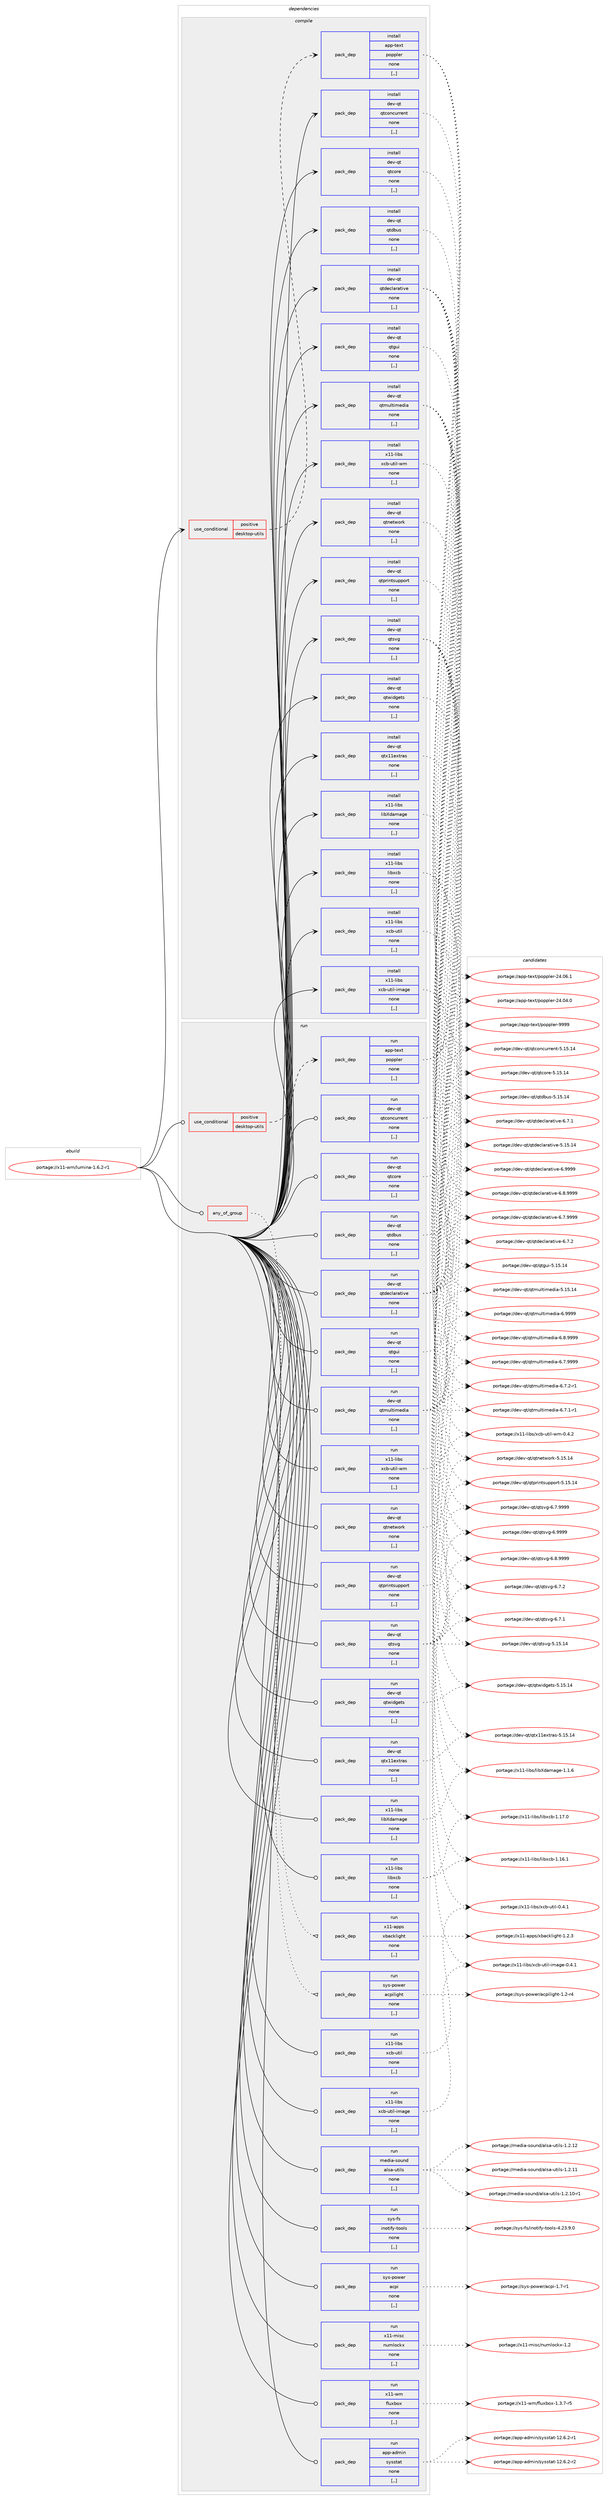 digraph prolog {

# *************
# Graph options
# *************

newrank=true;
concentrate=true;
compound=true;
graph [rankdir=LR,fontname=Helvetica,fontsize=10,ranksep=1.5];#, ranksep=2.5, nodesep=0.2];
edge  [arrowhead=vee];
node  [fontname=Helvetica,fontsize=10];

# **********
# The ebuild
# **********

subgraph cluster_leftcol {
color=gray;
rank=same;
label=<<i>ebuild</i>>;
id [label="portage://x11-wm/lumina-1.6.2-r1", color=red, width=4, href="../x11-wm/lumina-1.6.2-r1.svg"];
}

# ****************
# The dependencies
# ****************

subgraph cluster_midcol {
color=gray;
label=<<i>dependencies</i>>;
subgraph cluster_compile {
fillcolor="#eeeeee";
style=filled;
label=<<i>compile</i>>;
subgraph cond721 {
dependency5169 [label=<<TABLE BORDER="0" CELLBORDER="1" CELLSPACING="0" CELLPADDING="4"><TR><TD ROWSPAN="3" CELLPADDING="10">use_conditional</TD></TR><TR><TD>positive</TD></TR><TR><TD>desktop-utils</TD></TR></TABLE>>, shape=none, color=red];
subgraph pack4373 {
dependency5170 [label=<<TABLE BORDER="0" CELLBORDER="1" CELLSPACING="0" CELLPADDING="4" WIDTH="220"><TR><TD ROWSPAN="6" CELLPADDING="30">pack_dep</TD></TR><TR><TD WIDTH="110">install</TD></TR><TR><TD>app-text</TD></TR><TR><TD>poppler</TD></TR><TR><TD>none</TD></TR><TR><TD>[,,]</TD></TR></TABLE>>, shape=none, color=blue];
}
dependency5169:e -> dependency5170:w [weight=20,style="dashed",arrowhead="vee"];
}
id:e -> dependency5169:w [weight=20,style="solid",arrowhead="vee"];
subgraph pack4374 {
dependency5171 [label=<<TABLE BORDER="0" CELLBORDER="1" CELLSPACING="0" CELLPADDING="4" WIDTH="220"><TR><TD ROWSPAN="6" CELLPADDING="30">pack_dep</TD></TR><TR><TD WIDTH="110">install</TD></TR><TR><TD>dev-qt</TD></TR><TR><TD>qtconcurrent</TD></TR><TR><TD>none</TD></TR><TR><TD>[,,]</TD></TR></TABLE>>, shape=none, color=blue];
}
id:e -> dependency5171:w [weight=20,style="solid",arrowhead="vee"];
subgraph pack4375 {
dependency5172 [label=<<TABLE BORDER="0" CELLBORDER="1" CELLSPACING="0" CELLPADDING="4" WIDTH="220"><TR><TD ROWSPAN="6" CELLPADDING="30">pack_dep</TD></TR><TR><TD WIDTH="110">install</TD></TR><TR><TD>dev-qt</TD></TR><TR><TD>qtcore</TD></TR><TR><TD>none</TD></TR><TR><TD>[,,]</TD></TR></TABLE>>, shape=none, color=blue];
}
id:e -> dependency5172:w [weight=20,style="solid",arrowhead="vee"];
subgraph pack4376 {
dependency5173 [label=<<TABLE BORDER="0" CELLBORDER="1" CELLSPACING="0" CELLPADDING="4" WIDTH="220"><TR><TD ROWSPAN="6" CELLPADDING="30">pack_dep</TD></TR><TR><TD WIDTH="110">install</TD></TR><TR><TD>dev-qt</TD></TR><TR><TD>qtdbus</TD></TR><TR><TD>none</TD></TR><TR><TD>[,,]</TD></TR></TABLE>>, shape=none, color=blue];
}
id:e -> dependency5173:w [weight=20,style="solid",arrowhead="vee"];
subgraph pack4377 {
dependency5174 [label=<<TABLE BORDER="0" CELLBORDER="1" CELLSPACING="0" CELLPADDING="4" WIDTH="220"><TR><TD ROWSPAN="6" CELLPADDING="30">pack_dep</TD></TR><TR><TD WIDTH="110">install</TD></TR><TR><TD>dev-qt</TD></TR><TR><TD>qtdeclarative</TD></TR><TR><TD>none</TD></TR><TR><TD>[,,]</TD></TR></TABLE>>, shape=none, color=blue];
}
id:e -> dependency5174:w [weight=20,style="solid",arrowhead="vee"];
subgraph pack4378 {
dependency5175 [label=<<TABLE BORDER="0" CELLBORDER="1" CELLSPACING="0" CELLPADDING="4" WIDTH="220"><TR><TD ROWSPAN="6" CELLPADDING="30">pack_dep</TD></TR><TR><TD WIDTH="110">install</TD></TR><TR><TD>dev-qt</TD></TR><TR><TD>qtgui</TD></TR><TR><TD>none</TD></TR><TR><TD>[,,]</TD></TR></TABLE>>, shape=none, color=blue];
}
id:e -> dependency5175:w [weight=20,style="solid",arrowhead="vee"];
subgraph pack4379 {
dependency5176 [label=<<TABLE BORDER="0" CELLBORDER="1" CELLSPACING="0" CELLPADDING="4" WIDTH="220"><TR><TD ROWSPAN="6" CELLPADDING="30">pack_dep</TD></TR><TR><TD WIDTH="110">install</TD></TR><TR><TD>dev-qt</TD></TR><TR><TD>qtmultimedia</TD></TR><TR><TD>none</TD></TR><TR><TD>[,,]</TD></TR></TABLE>>, shape=none, color=blue];
}
id:e -> dependency5176:w [weight=20,style="solid",arrowhead="vee"];
subgraph pack4380 {
dependency5177 [label=<<TABLE BORDER="0" CELLBORDER="1" CELLSPACING="0" CELLPADDING="4" WIDTH="220"><TR><TD ROWSPAN="6" CELLPADDING="30">pack_dep</TD></TR><TR><TD WIDTH="110">install</TD></TR><TR><TD>dev-qt</TD></TR><TR><TD>qtnetwork</TD></TR><TR><TD>none</TD></TR><TR><TD>[,,]</TD></TR></TABLE>>, shape=none, color=blue];
}
id:e -> dependency5177:w [weight=20,style="solid",arrowhead="vee"];
subgraph pack4381 {
dependency5178 [label=<<TABLE BORDER="0" CELLBORDER="1" CELLSPACING="0" CELLPADDING="4" WIDTH="220"><TR><TD ROWSPAN="6" CELLPADDING="30">pack_dep</TD></TR><TR><TD WIDTH="110">install</TD></TR><TR><TD>dev-qt</TD></TR><TR><TD>qtprintsupport</TD></TR><TR><TD>none</TD></TR><TR><TD>[,,]</TD></TR></TABLE>>, shape=none, color=blue];
}
id:e -> dependency5178:w [weight=20,style="solid",arrowhead="vee"];
subgraph pack4382 {
dependency5179 [label=<<TABLE BORDER="0" CELLBORDER="1" CELLSPACING="0" CELLPADDING="4" WIDTH="220"><TR><TD ROWSPAN="6" CELLPADDING="30">pack_dep</TD></TR><TR><TD WIDTH="110">install</TD></TR><TR><TD>dev-qt</TD></TR><TR><TD>qtsvg</TD></TR><TR><TD>none</TD></TR><TR><TD>[,,]</TD></TR></TABLE>>, shape=none, color=blue];
}
id:e -> dependency5179:w [weight=20,style="solid",arrowhead="vee"];
subgraph pack4383 {
dependency5180 [label=<<TABLE BORDER="0" CELLBORDER="1" CELLSPACING="0" CELLPADDING="4" WIDTH="220"><TR><TD ROWSPAN="6" CELLPADDING="30">pack_dep</TD></TR><TR><TD WIDTH="110">install</TD></TR><TR><TD>dev-qt</TD></TR><TR><TD>qtwidgets</TD></TR><TR><TD>none</TD></TR><TR><TD>[,,]</TD></TR></TABLE>>, shape=none, color=blue];
}
id:e -> dependency5180:w [weight=20,style="solid",arrowhead="vee"];
subgraph pack4384 {
dependency5181 [label=<<TABLE BORDER="0" CELLBORDER="1" CELLSPACING="0" CELLPADDING="4" WIDTH="220"><TR><TD ROWSPAN="6" CELLPADDING="30">pack_dep</TD></TR><TR><TD WIDTH="110">install</TD></TR><TR><TD>dev-qt</TD></TR><TR><TD>qtx11extras</TD></TR><TR><TD>none</TD></TR><TR><TD>[,,]</TD></TR></TABLE>>, shape=none, color=blue];
}
id:e -> dependency5181:w [weight=20,style="solid",arrowhead="vee"];
subgraph pack4385 {
dependency5182 [label=<<TABLE BORDER="0" CELLBORDER="1" CELLSPACING="0" CELLPADDING="4" WIDTH="220"><TR><TD ROWSPAN="6" CELLPADDING="30">pack_dep</TD></TR><TR><TD WIDTH="110">install</TD></TR><TR><TD>x11-libs</TD></TR><TR><TD>libXdamage</TD></TR><TR><TD>none</TD></TR><TR><TD>[,,]</TD></TR></TABLE>>, shape=none, color=blue];
}
id:e -> dependency5182:w [weight=20,style="solid",arrowhead="vee"];
subgraph pack4386 {
dependency5183 [label=<<TABLE BORDER="0" CELLBORDER="1" CELLSPACING="0" CELLPADDING="4" WIDTH="220"><TR><TD ROWSPAN="6" CELLPADDING="30">pack_dep</TD></TR><TR><TD WIDTH="110">install</TD></TR><TR><TD>x11-libs</TD></TR><TR><TD>libxcb</TD></TR><TR><TD>none</TD></TR><TR><TD>[,,]</TD></TR></TABLE>>, shape=none, color=blue];
}
id:e -> dependency5183:w [weight=20,style="solid",arrowhead="vee"];
subgraph pack4387 {
dependency5184 [label=<<TABLE BORDER="0" CELLBORDER="1" CELLSPACING="0" CELLPADDING="4" WIDTH="220"><TR><TD ROWSPAN="6" CELLPADDING="30">pack_dep</TD></TR><TR><TD WIDTH="110">install</TD></TR><TR><TD>x11-libs</TD></TR><TR><TD>xcb-util</TD></TR><TR><TD>none</TD></TR><TR><TD>[,,]</TD></TR></TABLE>>, shape=none, color=blue];
}
id:e -> dependency5184:w [weight=20,style="solid",arrowhead="vee"];
subgraph pack4388 {
dependency5185 [label=<<TABLE BORDER="0" CELLBORDER="1" CELLSPACING="0" CELLPADDING="4" WIDTH="220"><TR><TD ROWSPAN="6" CELLPADDING="30">pack_dep</TD></TR><TR><TD WIDTH="110">install</TD></TR><TR><TD>x11-libs</TD></TR><TR><TD>xcb-util-image</TD></TR><TR><TD>none</TD></TR><TR><TD>[,,]</TD></TR></TABLE>>, shape=none, color=blue];
}
id:e -> dependency5185:w [weight=20,style="solid",arrowhead="vee"];
subgraph pack4389 {
dependency5186 [label=<<TABLE BORDER="0" CELLBORDER="1" CELLSPACING="0" CELLPADDING="4" WIDTH="220"><TR><TD ROWSPAN="6" CELLPADDING="30">pack_dep</TD></TR><TR><TD WIDTH="110">install</TD></TR><TR><TD>x11-libs</TD></TR><TR><TD>xcb-util-wm</TD></TR><TR><TD>none</TD></TR><TR><TD>[,,]</TD></TR></TABLE>>, shape=none, color=blue];
}
id:e -> dependency5186:w [weight=20,style="solid",arrowhead="vee"];
}
subgraph cluster_compileandrun {
fillcolor="#eeeeee";
style=filled;
label=<<i>compile and run</i>>;
}
subgraph cluster_run {
fillcolor="#eeeeee";
style=filled;
label=<<i>run</i>>;
subgraph any77 {
dependency5187 [label=<<TABLE BORDER="0" CELLBORDER="1" CELLSPACING="0" CELLPADDING="4"><TR><TD CELLPADDING="10">any_of_group</TD></TR></TABLE>>, shape=none, color=red];subgraph pack4390 {
dependency5188 [label=<<TABLE BORDER="0" CELLBORDER="1" CELLSPACING="0" CELLPADDING="4" WIDTH="220"><TR><TD ROWSPAN="6" CELLPADDING="30">pack_dep</TD></TR><TR><TD WIDTH="110">run</TD></TR><TR><TD>x11-apps</TD></TR><TR><TD>xbacklight</TD></TR><TR><TD>none</TD></TR><TR><TD>[,,]</TD></TR></TABLE>>, shape=none, color=blue];
}
dependency5187:e -> dependency5188:w [weight=20,style="dotted",arrowhead="oinv"];
subgraph pack4391 {
dependency5189 [label=<<TABLE BORDER="0" CELLBORDER="1" CELLSPACING="0" CELLPADDING="4" WIDTH="220"><TR><TD ROWSPAN="6" CELLPADDING="30">pack_dep</TD></TR><TR><TD WIDTH="110">run</TD></TR><TR><TD>sys-power</TD></TR><TR><TD>acpilight</TD></TR><TR><TD>none</TD></TR><TR><TD>[,,]</TD></TR></TABLE>>, shape=none, color=blue];
}
dependency5187:e -> dependency5189:w [weight=20,style="dotted",arrowhead="oinv"];
}
id:e -> dependency5187:w [weight=20,style="solid",arrowhead="odot"];
subgraph cond722 {
dependency5190 [label=<<TABLE BORDER="0" CELLBORDER="1" CELLSPACING="0" CELLPADDING="4"><TR><TD ROWSPAN="3" CELLPADDING="10">use_conditional</TD></TR><TR><TD>positive</TD></TR><TR><TD>desktop-utils</TD></TR></TABLE>>, shape=none, color=red];
subgraph pack4392 {
dependency5191 [label=<<TABLE BORDER="0" CELLBORDER="1" CELLSPACING="0" CELLPADDING="4" WIDTH="220"><TR><TD ROWSPAN="6" CELLPADDING="30">pack_dep</TD></TR><TR><TD WIDTH="110">run</TD></TR><TR><TD>app-text</TD></TR><TR><TD>poppler</TD></TR><TR><TD>none</TD></TR><TR><TD>[,,]</TD></TR></TABLE>>, shape=none, color=blue];
}
dependency5190:e -> dependency5191:w [weight=20,style="dashed",arrowhead="vee"];
}
id:e -> dependency5190:w [weight=20,style="solid",arrowhead="odot"];
subgraph pack4393 {
dependency5192 [label=<<TABLE BORDER="0" CELLBORDER="1" CELLSPACING="0" CELLPADDING="4" WIDTH="220"><TR><TD ROWSPAN="6" CELLPADDING="30">pack_dep</TD></TR><TR><TD WIDTH="110">run</TD></TR><TR><TD>app-admin</TD></TR><TR><TD>sysstat</TD></TR><TR><TD>none</TD></TR><TR><TD>[,,]</TD></TR></TABLE>>, shape=none, color=blue];
}
id:e -> dependency5192:w [weight=20,style="solid",arrowhead="odot"];
subgraph pack4394 {
dependency5193 [label=<<TABLE BORDER="0" CELLBORDER="1" CELLSPACING="0" CELLPADDING="4" WIDTH="220"><TR><TD ROWSPAN="6" CELLPADDING="30">pack_dep</TD></TR><TR><TD WIDTH="110">run</TD></TR><TR><TD>dev-qt</TD></TR><TR><TD>qtconcurrent</TD></TR><TR><TD>none</TD></TR><TR><TD>[,,]</TD></TR></TABLE>>, shape=none, color=blue];
}
id:e -> dependency5193:w [weight=20,style="solid",arrowhead="odot"];
subgraph pack4395 {
dependency5194 [label=<<TABLE BORDER="0" CELLBORDER="1" CELLSPACING="0" CELLPADDING="4" WIDTH="220"><TR><TD ROWSPAN="6" CELLPADDING="30">pack_dep</TD></TR><TR><TD WIDTH="110">run</TD></TR><TR><TD>dev-qt</TD></TR><TR><TD>qtcore</TD></TR><TR><TD>none</TD></TR><TR><TD>[,,]</TD></TR></TABLE>>, shape=none, color=blue];
}
id:e -> dependency5194:w [weight=20,style="solid",arrowhead="odot"];
subgraph pack4396 {
dependency5195 [label=<<TABLE BORDER="0" CELLBORDER="1" CELLSPACING="0" CELLPADDING="4" WIDTH="220"><TR><TD ROWSPAN="6" CELLPADDING="30">pack_dep</TD></TR><TR><TD WIDTH="110">run</TD></TR><TR><TD>dev-qt</TD></TR><TR><TD>qtdbus</TD></TR><TR><TD>none</TD></TR><TR><TD>[,,]</TD></TR></TABLE>>, shape=none, color=blue];
}
id:e -> dependency5195:w [weight=20,style="solid",arrowhead="odot"];
subgraph pack4397 {
dependency5196 [label=<<TABLE BORDER="0" CELLBORDER="1" CELLSPACING="0" CELLPADDING="4" WIDTH="220"><TR><TD ROWSPAN="6" CELLPADDING="30">pack_dep</TD></TR><TR><TD WIDTH="110">run</TD></TR><TR><TD>dev-qt</TD></TR><TR><TD>qtdeclarative</TD></TR><TR><TD>none</TD></TR><TR><TD>[,,]</TD></TR></TABLE>>, shape=none, color=blue];
}
id:e -> dependency5196:w [weight=20,style="solid",arrowhead="odot"];
subgraph pack4398 {
dependency5197 [label=<<TABLE BORDER="0" CELLBORDER="1" CELLSPACING="0" CELLPADDING="4" WIDTH="220"><TR><TD ROWSPAN="6" CELLPADDING="30">pack_dep</TD></TR><TR><TD WIDTH="110">run</TD></TR><TR><TD>dev-qt</TD></TR><TR><TD>qtgui</TD></TR><TR><TD>none</TD></TR><TR><TD>[,,]</TD></TR></TABLE>>, shape=none, color=blue];
}
id:e -> dependency5197:w [weight=20,style="solid",arrowhead="odot"];
subgraph pack4399 {
dependency5198 [label=<<TABLE BORDER="0" CELLBORDER="1" CELLSPACING="0" CELLPADDING="4" WIDTH="220"><TR><TD ROWSPAN="6" CELLPADDING="30">pack_dep</TD></TR><TR><TD WIDTH="110">run</TD></TR><TR><TD>dev-qt</TD></TR><TR><TD>qtmultimedia</TD></TR><TR><TD>none</TD></TR><TR><TD>[,,]</TD></TR></TABLE>>, shape=none, color=blue];
}
id:e -> dependency5198:w [weight=20,style="solid",arrowhead="odot"];
subgraph pack4400 {
dependency5199 [label=<<TABLE BORDER="0" CELLBORDER="1" CELLSPACING="0" CELLPADDING="4" WIDTH="220"><TR><TD ROWSPAN="6" CELLPADDING="30">pack_dep</TD></TR><TR><TD WIDTH="110">run</TD></TR><TR><TD>dev-qt</TD></TR><TR><TD>qtnetwork</TD></TR><TR><TD>none</TD></TR><TR><TD>[,,]</TD></TR></TABLE>>, shape=none, color=blue];
}
id:e -> dependency5199:w [weight=20,style="solid",arrowhead="odot"];
subgraph pack4401 {
dependency5200 [label=<<TABLE BORDER="0" CELLBORDER="1" CELLSPACING="0" CELLPADDING="4" WIDTH="220"><TR><TD ROWSPAN="6" CELLPADDING="30">pack_dep</TD></TR><TR><TD WIDTH="110">run</TD></TR><TR><TD>dev-qt</TD></TR><TR><TD>qtprintsupport</TD></TR><TR><TD>none</TD></TR><TR><TD>[,,]</TD></TR></TABLE>>, shape=none, color=blue];
}
id:e -> dependency5200:w [weight=20,style="solid",arrowhead="odot"];
subgraph pack4402 {
dependency5201 [label=<<TABLE BORDER="0" CELLBORDER="1" CELLSPACING="0" CELLPADDING="4" WIDTH="220"><TR><TD ROWSPAN="6" CELLPADDING="30">pack_dep</TD></TR><TR><TD WIDTH="110">run</TD></TR><TR><TD>dev-qt</TD></TR><TR><TD>qtsvg</TD></TR><TR><TD>none</TD></TR><TR><TD>[,,]</TD></TR></TABLE>>, shape=none, color=blue];
}
id:e -> dependency5201:w [weight=20,style="solid",arrowhead="odot"];
subgraph pack4403 {
dependency5202 [label=<<TABLE BORDER="0" CELLBORDER="1" CELLSPACING="0" CELLPADDING="4" WIDTH="220"><TR><TD ROWSPAN="6" CELLPADDING="30">pack_dep</TD></TR><TR><TD WIDTH="110">run</TD></TR><TR><TD>dev-qt</TD></TR><TR><TD>qtwidgets</TD></TR><TR><TD>none</TD></TR><TR><TD>[,,]</TD></TR></TABLE>>, shape=none, color=blue];
}
id:e -> dependency5202:w [weight=20,style="solid",arrowhead="odot"];
subgraph pack4404 {
dependency5203 [label=<<TABLE BORDER="0" CELLBORDER="1" CELLSPACING="0" CELLPADDING="4" WIDTH="220"><TR><TD ROWSPAN="6" CELLPADDING="30">pack_dep</TD></TR><TR><TD WIDTH="110">run</TD></TR><TR><TD>dev-qt</TD></TR><TR><TD>qtx11extras</TD></TR><TR><TD>none</TD></TR><TR><TD>[,,]</TD></TR></TABLE>>, shape=none, color=blue];
}
id:e -> dependency5203:w [weight=20,style="solid",arrowhead="odot"];
subgraph pack4405 {
dependency5204 [label=<<TABLE BORDER="0" CELLBORDER="1" CELLSPACING="0" CELLPADDING="4" WIDTH="220"><TR><TD ROWSPAN="6" CELLPADDING="30">pack_dep</TD></TR><TR><TD WIDTH="110">run</TD></TR><TR><TD>media-sound</TD></TR><TR><TD>alsa-utils</TD></TR><TR><TD>none</TD></TR><TR><TD>[,,]</TD></TR></TABLE>>, shape=none, color=blue];
}
id:e -> dependency5204:w [weight=20,style="solid",arrowhead="odot"];
subgraph pack4406 {
dependency5205 [label=<<TABLE BORDER="0" CELLBORDER="1" CELLSPACING="0" CELLPADDING="4" WIDTH="220"><TR><TD ROWSPAN="6" CELLPADDING="30">pack_dep</TD></TR><TR><TD WIDTH="110">run</TD></TR><TR><TD>sys-fs</TD></TR><TR><TD>inotify-tools</TD></TR><TR><TD>none</TD></TR><TR><TD>[,,]</TD></TR></TABLE>>, shape=none, color=blue];
}
id:e -> dependency5205:w [weight=20,style="solid",arrowhead="odot"];
subgraph pack4407 {
dependency5206 [label=<<TABLE BORDER="0" CELLBORDER="1" CELLSPACING="0" CELLPADDING="4" WIDTH="220"><TR><TD ROWSPAN="6" CELLPADDING="30">pack_dep</TD></TR><TR><TD WIDTH="110">run</TD></TR><TR><TD>sys-power</TD></TR><TR><TD>acpi</TD></TR><TR><TD>none</TD></TR><TR><TD>[,,]</TD></TR></TABLE>>, shape=none, color=blue];
}
id:e -> dependency5206:w [weight=20,style="solid",arrowhead="odot"];
subgraph pack4408 {
dependency5207 [label=<<TABLE BORDER="0" CELLBORDER="1" CELLSPACING="0" CELLPADDING="4" WIDTH="220"><TR><TD ROWSPAN="6" CELLPADDING="30">pack_dep</TD></TR><TR><TD WIDTH="110">run</TD></TR><TR><TD>x11-libs</TD></TR><TR><TD>libXdamage</TD></TR><TR><TD>none</TD></TR><TR><TD>[,,]</TD></TR></TABLE>>, shape=none, color=blue];
}
id:e -> dependency5207:w [weight=20,style="solid",arrowhead="odot"];
subgraph pack4409 {
dependency5208 [label=<<TABLE BORDER="0" CELLBORDER="1" CELLSPACING="0" CELLPADDING="4" WIDTH="220"><TR><TD ROWSPAN="6" CELLPADDING="30">pack_dep</TD></TR><TR><TD WIDTH="110">run</TD></TR><TR><TD>x11-libs</TD></TR><TR><TD>libxcb</TD></TR><TR><TD>none</TD></TR><TR><TD>[,,]</TD></TR></TABLE>>, shape=none, color=blue];
}
id:e -> dependency5208:w [weight=20,style="solid",arrowhead="odot"];
subgraph pack4410 {
dependency5209 [label=<<TABLE BORDER="0" CELLBORDER="1" CELLSPACING="0" CELLPADDING="4" WIDTH="220"><TR><TD ROWSPAN="6" CELLPADDING="30">pack_dep</TD></TR><TR><TD WIDTH="110">run</TD></TR><TR><TD>x11-libs</TD></TR><TR><TD>xcb-util</TD></TR><TR><TD>none</TD></TR><TR><TD>[,,]</TD></TR></TABLE>>, shape=none, color=blue];
}
id:e -> dependency5209:w [weight=20,style="solid",arrowhead="odot"];
subgraph pack4411 {
dependency5210 [label=<<TABLE BORDER="0" CELLBORDER="1" CELLSPACING="0" CELLPADDING="4" WIDTH="220"><TR><TD ROWSPAN="6" CELLPADDING="30">pack_dep</TD></TR><TR><TD WIDTH="110">run</TD></TR><TR><TD>x11-libs</TD></TR><TR><TD>xcb-util-image</TD></TR><TR><TD>none</TD></TR><TR><TD>[,,]</TD></TR></TABLE>>, shape=none, color=blue];
}
id:e -> dependency5210:w [weight=20,style="solid",arrowhead="odot"];
subgraph pack4412 {
dependency5211 [label=<<TABLE BORDER="0" CELLBORDER="1" CELLSPACING="0" CELLPADDING="4" WIDTH="220"><TR><TD ROWSPAN="6" CELLPADDING="30">pack_dep</TD></TR><TR><TD WIDTH="110">run</TD></TR><TR><TD>x11-libs</TD></TR><TR><TD>xcb-util-wm</TD></TR><TR><TD>none</TD></TR><TR><TD>[,,]</TD></TR></TABLE>>, shape=none, color=blue];
}
id:e -> dependency5211:w [weight=20,style="solid",arrowhead="odot"];
subgraph pack4413 {
dependency5212 [label=<<TABLE BORDER="0" CELLBORDER="1" CELLSPACING="0" CELLPADDING="4" WIDTH="220"><TR><TD ROWSPAN="6" CELLPADDING="30">pack_dep</TD></TR><TR><TD WIDTH="110">run</TD></TR><TR><TD>x11-misc</TD></TR><TR><TD>numlockx</TD></TR><TR><TD>none</TD></TR><TR><TD>[,,]</TD></TR></TABLE>>, shape=none, color=blue];
}
id:e -> dependency5212:w [weight=20,style="solid",arrowhead="odot"];
subgraph pack4414 {
dependency5213 [label=<<TABLE BORDER="0" CELLBORDER="1" CELLSPACING="0" CELLPADDING="4" WIDTH="220"><TR><TD ROWSPAN="6" CELLPADDING="30">pack_dep</TD></TR><TR><TD WIDTH="110">run</TD></TR><TR><TD>x11-wm</TD></TR><TR><TD>fluxbox</TD></TR><TR><TD>none</TD></TR><TR><TD>[,,]</TD></TR></TABLE>>, shape=none, color=blue];
}
id:e -> dependency5213:w [weight=20,style="solid",arrowhead="odot"];
}
}

# **************
# The candidates
# **************

subgraph cluster_choices {
rank=same;
color=gray;
label=<<i>candidates</i>>;

subgraph choice4373 {
color=black;
nodesep=1;
choice9711211245116101120116471121111121121081011144557575757 [label="portage://app-text/poppler-9999", color=red, width=4,href="../app-text/poppler-9999.svg"];
choice9711211245116101120116471121111121121081011144550524648544649 [label="portage://app-text/poppler-24.06.1", color=red, width=4,href="../app-text/poppler-24.06.1.svg"];
choice9711211245116101120116471121111121121081011144550524648524648 [label="portage://app-text/poppler-24.04.0", color=red, width=4,href="../app-text/poppler-24.04.0.svg"];
dependency5170:e -> choice9711211245116101120116471121111121121081011144557575757:w [style=dotted,weight="100"];
dependency5170:e -> choice9711211245116101120116471121111121121081011144550524648544649:w [style=dotted,weight="100"];
dependency5170:e -> choice9711211245116101120116471121111121121081011144550524648524648:w [style=dotted,weight="100"];
}
subgraph choice4374 {
color=black;
nodesep=1;
choice100101118451131164711311699111110991171141141011101164553464953464952 [label="portage://dev-qt/qtconcurrent-5.15.14", color=red, width=4,href="../dev-qt/qtconcurrent-5.15.14.svg"];
dependency5171:e -> choice100101118451131164711311699111110991171141141011101164553464953464952:w [style=dotted,weight="100"];
}
subgraph choice4375 {
color=black;
nodesep=1;
choice1001011184511311647113116991111141014553464953464952 [label="portage://dev-qt/qtcore-5.15.14", color=red, width=4,href="../dev-qt/qtcore-5.15.14.svg"];
dependency5172:e -> choice1001011184511311647113116991111141014553464953464952:w [style=dotted,weight="100"];
}
subgraph choice4376 {
color=black;
nodesep=1;
choice1001011184511311647113116100981171154553464953464952 [label="portage://dev-qt/qtdbus-5.15.14", color=red, width=4,href="../dev-qt/qtdbus-5.15.14.svg"];
dependency5173:e -> choice1001011184511311647113116100981171154553464953464952:w [style=dotted,weight="100"];
}
subgraph choice4377 {
color=black;
nodesep=1;
choice100101118451131164711311610010199108971149711610511810145544657575757 [label="portage://dev-qt/qtdeclarative-6.9999", color=red, width=4,href="../dev-qt/qtdeclarative-6.9999.svg"];
choice1001011184511311647113116100101991089711497116105118101455446564657575757 [label="portage://dev-qt/qtdeclarative-6.8.9999", color=red, width=4,href="../dev-qt/qtdeclarative-6.8.9999.svg"];
choice1001011184511311647113116100101991089711497116105118101455446554657575757 [label="portage://dev-qt/qtdeclarative-6.7.9999", color=red, width=4,href="../dev-qt/qtdeclarative-6.7.9999.svg"];
choice1001011184511311647113116100101991089711497116105118101455446554650 [label="portage://dev-qt/qtdeclarative-6.7.2", color=red, width=4,href="../dev-qt/qtdeclarative-6.7.2.svg"];
choice1001011184511311647113116100101991089711497116105118101455446554649 [label="portage://dev-qt/qtdeclarative-6.7.1", color=red, width=4,href="../dev-qt/qtdeclarative-6.7.1.svg"];
choice10010111845113116471131161001019910897114971161051181014553464953464952 [label="portage://dev-qt/qtdeclarative-5.15.14", color=red, width=4,href="../dev-qt/qtdeclarative-5.15.14.svg"];
dependency5174:e -> choice100101118451131164711311610010199108971149711610511810145544657575757:w [style=dotted,weight="100"];
dependency5174:e -> choice1001011184511311647113116100101991089711497116105118101455446564657575757:w [style=dotted,weight="100"];
dependency5174:e -> choice1001011184511311647113116100101991089711497116105118101455446554657575757:w [style=dotted,weight="100"];
dependency5174:e -> choice1001011184511311647113116100101991089711497116105118101455446554650:w [style=dotted,weight="100"];
dependency5174:e -> choice1001011184511311647113116100101991089711497116105118101455446554649:w [style=dotted,weight="100"];
dependency5174:e -> choice10010111845113116471131161001019910897114971161051181014553464953464952:w [style=dotted,weight="100"];
}
subgraph choice4378 {
color=black;
nodesep=1;
choice10010111845113116471131161031171054553464953464952 [label="portage://dev-qt/qtgui-5.15.14", color=red, width=4,href="../dev-qt/qtgui-5.15.14.svg"];
dependency5175:e -> choice10010111845113116471131161031171054553464953464952:w [style=dotted,weight="100"];
}
subgraph choice4379 {
color=black;
nodesep=1;
choice10010111845113116471131161091171081161051091011001059745544657575757 [label="portage://dev-qt/qtmultimedia-6.9999", color=red, width=4,href="../dev-qt/qtmultimedia-6.9999.svg"];
choice100101118451131164711311610911710811610510910110010597455446564657575757 [label="portage://dev-qt/qtmultimedia-6.8.9999", color=red, width=4,href="../dev-qt/qtmultimedia-6.8.9999.svg"];
choice100101118451131164711311610911710811610510910110010597455446554657575757 [label="portage://dev-qt/qtmultimedia-6.7.9999", color=red, width=4,href="../dev-qt/qtmultimedia-6.7.9999.svg"];
choice1001011184511311647113116109117108116105109101100105974554465546504511449 [label="portage://dev-qt/qtmultimedia-6.7.2-r1", color=red, width=4,href="../dev-qt/qtmultimedia-6.7.2-r1.svg"];
choice1001011184511311647113116109117108116105109101100105974554465546494511449 [label="portage://dev-qt/qtmultimedia-6.7.1-r1", color=red, width=4,href="../dev-qt/qtmultimedia-6.7.1-r1.svg"];
choice1001011184511311647113116109117108116105109101100105974553464953464952 [label="portage://dev-qt/qtmultimedia-5.15.14", color=red, width=4,href="../dev-qt/qtmultimedia-5.15.14.svg"];
dependency5176:e -> choice10010111845113116471131161091171081161051091011001059745544657575757:w [style=dotted,weight="100"];
dependency5176:e -> choice100101118451131164711311610911710811610510910110010597455446564657575757:w [style=dotted,weight="100"];
dependency5176:e -> choice100101118451131164711311610911710811610510910110010597455446554657575757:w [style=dotted,weight="100"];
dependency5176:e -> choice1001011184511311647113116109117108116105109101100105974554465546504511449:w [style=dotted,weight="100"];
dependency5176:e -> choice1001011184511311647113116109117108116105109101100105974554465546494511449:w [style=dotted,weight="100"];
dependency5176:e -> choice1001011184511311647113116109117108116105109101100105974553464953464952:w [style=dotted,weight="100"];
}
subgraph choice4380 {
color=black;
nodesep=1;
choice10010111845113116471131161101011161191111141074553464953464952 [label="portage://dev-qt/qtnetwork-5.15.14", color=red, width=4,href="../dev-qt/qtnetwork-5.15.14.svg"];
dependency5177:e -> choice10010111845113116471131161101011161191111141074553464953464952:w [style=dotted,weight="100"];
}
subgraph choice4381 {
color=black;
nodesep=1;
choice10010111845113116471131161121141051101161151171121121111141164553464953464952 [label="portage://dev-qt/qtprintsupport-5.15.14", color=red, width=4,href="../dev-qt/qtprintsupport-5.15.14.svg"];
dependency5178:e -> choice10010111845113116471131161121141051101161151171121121111141164553464953464952:w [style=dotted,weight="100"];
}
subgraph choice4382 {
color=black;
nodesep=1;
choice100101118451131164711311611511810345544657575757 [label="portage://dev-qt/qtsvg-6.9999", color=red, width=4,href="../dev-qt/qtsvg-6.9999.svg"];
choice1001011184511311647113116115118103455446564657575757 [label="portage://dev-qt/qtsvg-6.8.9999", color=red, width=4,href="../dev-qt/qtsvg-6.8.9999.svg"];
choice1001011184511311647113116115118103455446554657575757 [label="portage://dev-qt/qtsvg-6.7.9999", color=red, width=4,href="../dev-qt/qtsvg-6.7.9999.svg"];
choice1001011184511311647113116115118103455446554650 [label="portage://dev-qt/qtsvg-6.7.2", color=red, width=4,href="../dev-qt/qtsvg-6.7.2.svg"];
choice1001011184511311647113116115118103455446554649 [label="portage://dev-qt/qtsvg-6.7.1", color=red, width=4,href="../dev-qt/qtsvg-6.7.1.svg"];
choice10010111845113116471131161151181034553464953464952 [label="portage://dev-qt/qtsvg-5.15.14", color=red, width=4,href="../dev-qt/qtsvg-5.15.14.svg"];
dependency5179:e -> choice100101118451131164711311611511810345544657575757:w [style=dotted,weight="100"];
dependency5179:e -> choice1001011184511311647113116115118103455446564657575757:w [style=dotted,weight="100"];
dependency5179:e -> choice1001011184511311647113116115118103455446554657575757:w [style=dotted,weight="100"];
dependency5179:e -> choice1001011184511311647113116115118103455446554650:w [style=dotted,weight="100"];
dependency5179:e -> choice1001011184511311647113116115118103455446554649:w [style=dotted,weight="100"];
dependency5179:e -> choice10010111845113116471131161151181034553464953464952:w [style=dotted,weight="100"];
}
subgraph choice4383 {
color=black;
nodesep=1;
choice10010111845113116471131161191051001031011161154553464953464952 [label="portage://dev-qt/qtwidgets-5.15.14", color=red, width=4,href="../dev-qt/qtwidgets-5.15.14.svg"];
dependency5180:e -> choice10010111845113116471131161191051001031011161154553464953464952:w [style=dotted,weight="100"];
}
subgraph choice4384 {
color=black;
nodesep=1;
choice10010111845113116471131161204949101120116114971154553464953464952 [label="portage://dev-qt/qtx11extras-5.15.14", color=red, width=4,href="../dev-qt/qtx11extras-5.15.14.svg"];
dependency5181:e -> choice10010111845113116471131161204949101120116114971154553464953464952:w [style=dotted,weight="100"];
}
subgraph choice4385 {
color=black;
nodesep=1;
choice120494945108105981154710810598881009710997103101454946494654 [label="portage://x11-libs/libXdamage-1.1.6", color=red, width=4,href="../x11-libs/libXdamage-1.1.6.svg"];
dependency5182:e -> choice120494945108105981154710810598881009710997103101454946494654:w [style=dotted,weight="100"];
}
subgraph choice4386 {
color=black;
nodesep=1;
choice120494945108105981154710810598120999845494649554648 [label="portage://x11-libs/libxcb-1.17.0", color=red, width=4,href="../x11-libs/libxcb-1.17.0.svg"];
choice120494945108105981154710810598120999845494649544649 [label="portage://x11-libs/libxcb-1.16.1", color=red, width=4,href="../x11-libs/libxcb-1.16.1.svg"];
dependency5183:e -> choice120494945108105981154710810598120999845494649554648:w [style=dotted,weight="100"];
dependency5183:e -> choice120494945108105981154710810598120999845494649544649:w [style=dotted,weight="100"];
}
subgraph choice4387 {
color=black;
nodesep=1;
choice1204949451081059811547120999845117116105108454846524649 [label="portage://x11-libs/xcb-util-0.4.1", color=red, width=4,href="../x11-libs/xcb-util-0.4.1.svg"];
dependency5184:e -> choice1204949451081059811547120999845117116105108454846524649:w [style=dotted,weight="100"];
}
subgraph choice4388 {
color=black;
nodesep=1;
choice12049494510810598115471209998451171161051084510510997103101454846524649 [label="portage://x11-libs/xcb-util-image-0.4.1", color=red, width=4,href="../x11-libs/xcb-util-image-0.4.1.svg"];
dependency5185:e -> choice12049494510810598115471209998451171161051084510510997103101454846524649:w [style=dotted,weight="100"];
}
subgraph choice4389 {
color=black;
nodesep=1;
choice120494945108105981154712099984511711610510845119109454846524650 [label="portage://x11-libs/xcb-util-wm-0.4.2", color=red, width=4,href="../x11-libs/xcb-util-wm-0.4.2.svg"];
dependency5186:e -> choice120494945108105981154712099984511711610510845119109454846524650:w [style=dotted,weight="100"];
}
subgraph choice4390 {
color=black;
nodesep=1;
choice1204949459711211211547120989799107108105103104116454946504651 [label="portage://x11-apps/xbacklight-1.2.3", color=red, width=4,href="../x11-apps/xbacklight-1.2.3.svg"];
dependency5188:e -> choice1204949459711211211547120989799107108105103104116454946504651:w [style=dotted,weight="100"];
}
subgraph choice4391 {
color=black;
nodesep=1;
choice11512111545112111119101114479799112105108105103104116454946504511452 [label="portage://sys-power/acpilight-1.2-r4", color=red, width=4,href="../sys-power/acpilight-1.2-r4.svg"];
dependency5189:e -> choice11512111545112111119101114479799112105108105103104116454946504511452:w [style=dotted,weight="100"];
}
subgraph choice4392 {
color=black;
nodesep=1;
choice9711211245116101120116471121111121121081011144557575757 [label="portage://app-text/poppler-9999", color=red, width=4,href="../app-text/poppler-9999.svg"];
choice9711211245116101120116471121111121121081011144550524648544649 [label="portage://app-text/poppler-24.06.1", color=red, width=4,href="../app-text/poppler-24.06.1.svg"];
choice9711211245116101120116471121111121121081011144550524648524648 [label="portage://app-text/poppler-24.04.0", color=red, width=4,href="../app-text/poppler-24.04.0.svg"];
dependency5191:e -> choice9711211245116101120116471121111121121081011144557575757:w [style=dotted,weight="100"];
dependency5191:e -> choice9711211245116101120116471121111121121081011144550524648544649:w [style=dotted,weight="100"];
dependency5191:e -> choice9711211245116101120116471121111121121081011144550524648524648:w [style=dotted,weight="100"];
}
subgraph choice4393 {
color=black;
nodesep=1;
choice9711211245971001091051104711512111511511697116454950465446504511450 [label="portage://app-admin/sysstat-12.6.2-r2", color=red, width=4,href="../app-admin/sysstat-12.6.2-r2.svg"];
choice9711211245971001091051104711512111511511697116454950465446504511449 [label="portage://app-admin/sysstat-12.6.2-r1", color=red, width=4,href="../app-admin/sysstat-12.6.2-r1.svg"];
dependency5192:e -> choice9711211245971001091051104711512111511511697116454950465446504511450:w [style=dotted,weight="100"];
dependency5192:e -> choice9711211245971001091051104711512111511511697116454950465446504511449:w [style=dotted,weight="100"];
}
subgraph choice4394 {
color=black;
nodesep=1;
choice100101118451131164711311699111110991171141141011101164553464953464952 [label="portage://dev-qt/qtconcurrent-5.15.14", color=red, width=4,href="../dev-qt/qtconcurrent-5.15.14.svg"];
dependency5193:e -> choice100101118451131164711311699111110991171141141011101164553464953464952:w [style=dotted,weight="100"];
}
subgraph choice4395 {
color=black;
nodesep=1;
choice1001011184511311647113116991111141014553464953464952 [label="portage://dev-qt/qtcore-5.15.14", color=red, width=4,href="../dev-qt/qtcore-5.15.14.svg"];
dependency5194:e -> choice1001011184511311647113116991111141014553464953464952:w [style=dotted,weight="100"];
}
subgraph choice4396 {
color=black;
nodesep=1;
choice1001011184511311647113116100981171154553464953464952 [label="portage://dev-qt/qtdbus-5.15.14", color=red, width=4,href="../dev-qt/qtdbus-5.15.14.svg"];
dependency5195:e -> choice1001011184511311647113116100981171154553464953464952:w [style=dotted,weight="100"];
}
subgraph choice4397 {
color=black;
nodesep=1;
choice100101118451131164711311610010199108971149711610511810145544657575757 [label="portage://dev-qt/qtdeclarative-6.9999", color=red, width=4,href="../dev-qt/qtdeclarative-6.9999.svg"];
choice1001011184511311647113116100101991089711497116105118101455446564657575757 [label="portage://dev-qt/qtdeclarative-6.8.9999", color=red, width=4,href="../dev-qt/qtdeclarative-6.8.9999.svg"];
choice1001011184511311647113116100101991089711497116105118101455446554657575757 [label="portage://dev-qt/qtdeclarative-6.7.9999", color=red, width=4,href="../dev-qt/qtdeclarative-6.7.9999.svg"];
choice1001011184511311647113116100101991089711497116105118101455446554650 [label="portage://dev-qt/qtdeclarative-6.7.2", color=red, width=4,href="../dev-qt/qtdeclarative-6.7.2.svg"];
choice1001011184511311647113116100101991089711497116105118101455446554649 [label="portage://dev-qt/qtdeclarative-6.7.1", color=red, width=4,href="../dev-qt/qtdeclarative-6.7.1.svg"];
choice10010111845113116471131161001019910897114971161051181014553464953464952 [label="portage://dev-qt/qtdeclarative-5.15.14", color=red, width=4,href="../dev-qt/qtdeclarative-5.15.14.svg"];
dependency5196:e -> choice100101118451131164711311610010199108971149711610511810145544657575757:w [style=dotted,weight="100"];
dependency5196:e -> choice1001011184511311647113116100101991089711497116105118101455446564657575757:w [style=dotted,weight="100"];
dependency5196:e -> choice1001011184511311647113116100101991089711497116105118101455446554657575757:w [style=dotted,weight="100"];
dependency5196:e -> choice1001011184511311647113116100101991089711497116105118101455446554650:w [style=dotted,weight="100"];
dependency5196:e -> choice1001011184511311647113116100101991089711497116105118101455446554649:w [style=dotted,weight="100"];
dependency5196:e -> choice10010111845113116471131161001019910897114971161051181014553464953464952:w [style=dotted,weight="100"];
}
subgraph choice4398 {
color=black;
nodesep=1;
choice10010111845113116471131161031171054553464953464952 [label="portage://dev-qt/qtgui-5.15.14", color=red, width=4,href="../dev-qt/qtgui-5.15.14.svg"];
dependency5197:e -> choice10010111845113116471131161031171054553464953464952:w [style=dotted,weight="100"];
}
subgraph choice4399 {
color=black;
nodesep=1;
choice10010111845113116471131161091171081161051091011001059745544657575757 [label="portage://dev-qt/qtmultimedia-6.9999", color=red, width=4,href="../dev-qt/qtmultimedia-6.9999.svg"];
choice100101118451131164711311610911710811610510910110010597455446564657575757 [label="portage://dev-qt/qtmultimedia-6.8.9999", color=red, width=4,href="../dev-qt/qtmultimedia-6.8.9999.svg"];
choice100101118451131164711311610911710811610510910110010597455446554657575757 [label="portage://dev-qt/qtmultimedia-6.7.9999", color=red, width=4,href="../dev-qt/qtmultimedia-6.7.9999.svg"];
choice1001011184511311647113116109117108116105109101100105974554465546504511449 [label="portage://dev-qt/qtmultimedia-6.7.2-r1", color=red, width=4,href="../dev-qt/qtmultimedia-6.7.2-r1.svg"];
choice1001011184511311647113116109117108116105109101100105974554465546494511449 [label="portage://dev-qt/qtmultimedia-6.7.1-r1", color=red, width=4,href="../dev-qt/qtmultimedia-6.7.1-r1.svg"];
choice1001011184511311647113116109117108116105109101100105974553464953464952 [label="portage://dev-qt/qtmultimedia-5.15.14", color=red, width=4,href="../dev-qt/qtmultimedia-5.15.14.svg"];
dependency5198:e -> choice10010111845113116471131161091171081161051091011001059745544657575757:w [style=dotted,weight="100"];
dependency5198:e -> choice100101118451131164711311610911710811610510910110010597455446564657575757:w [style=dotted,weight="100"];
dependency5198:e -> choice100101118451131164711311610911710811610510910110010597455446554657575757:w [style=dotted,weight="100"];
dependency5198:e -> choice1001011184511311647113116109117108116105109101100105974554465546504511449:w [style=dotted,weight="100"];
dependency5198:e -> choice1001011184511311647113116109117108116105109101100105974554465546494511449:w [style=dotted,weight="100"];
dependency5198:e -> choice1001011184511311647113116109117108116105109101100105974553464953464952:w [style=dotted,weight="100"];
}
subgraph choice4400 {
color=black;
nodesep=1;
choice10010111845113116471131161101011161191111141074553464953464952 [label="portage://dev-qt/qtnetwork-5.15.14", color=red, width=4,href="../dev-qt/qtnetwork-5.15.14.svg"];
dependency5199:e -> choice10010111845113116471131161101011161191111141074553464953464952:w [style=dotted,weight="100"];
}
subgraph choice4401 {
color=black;
nodesep=1;
choice10010111845113116471131161121141051101161151171121121111141164553464953464952 [label="portage://dev-qt/qtprintsupport-5.15.14", color=red, width=4,href="../dev-qt/qtprintsupport-5.15.14.svg"];
dependency5200:e -> choice10010111845113116471131161121141051101161151171121121111141164553464953464952:w [style=dotted,weight="100"];
}
subgraph choice4402 {
color=black;
nodesep=1;
choice100101118451131164711311611511810345544657575757 [label="portage://dev-qt/qtsvg-6.9999", color=red, width=4,href="../dev-qt/qtsvg-6.9999.svg"];
choice1001011184511311647113116115118103455446564657575757 [label="portage://dev-qt/qtsvg-6.8.9999", color=red, width=4,href="../dev-qt/qtsvg-6.8.9999.svg"];
choice1001011184511311647113116115118103455446554657575757 [label="portage://dev-qt/qtsvg-6.7.9999", color=red, width=4,href="../dev-qt/qtsvg-6.7.9999.svg"];
choice1001011184511311647113116115118103455446554650 [label="portage://dev-qt/qtsvg-6.7.2", color=red, width=4,href="../dev-qt/qtsvg-6.7.2.svg"];
choice1001011184511311647113116115118103455446554649 [label="portage://dev-qt/qtsvg-6.7.1", color=red, width=4,href="../dev-qt/qtsvg-6.7.1.svg"];
choice10010111845113116471131161151181034553464953464952 [label="portage://dev-qt/qtsvg-5.15.14", color=red, width=4,href="../dev-qt/qtsvg-5.15.14.svg"];
dependency5201:e -> choice100101118451131164711311611511810345544657575757:w [style=dotted,weight="100"];
dependency5201:e -> choice1001011184511311647113116115118103455446564657575757:w [style=dotted,weight="100"];
dependency5201:e -> choice1001011184511311647113116115118103455446554657575757:w [style=dotted,weight="100"];
dependency5201:e -> choice1001011184511311647113116115118103455446554650:w [style=dotted,weight="100"];
dependency5201:e -> choice1001011184511311647113116115118103455446554649:w [style=dotted,weight="100"];
dependency5201:e -> choice10010111845113116471131161151181034553464953464952:w [style=dotted,weight="100"];
}
subgraph choice4403 {
color=black;
nodesep=1;
choice10010111845113116471131161191051001031011161154553464953464952 [label="portage://dev-qt/qtwidgets-5.15.14", color=red, width=4,href="../dev-qt/qtwidgets-5.15.14.svg"];
dependency5202:e -> choice10010111845113116471131161191051001031011161154553464953464952:w [style=dotted,weight="100"];
}
subgraph choice4404 {
color=black;
nodesep=1;
choice10010111845113116471131161204949101120116114971154553464953464952 [label="portage://dev-qt/qtx11extras-5.15.14", color=red, width=4,href="../dev-qt/qtx11extras-5.15.14.svg"];
dependency5203:e -> choice10010111845113116471131161204949101120116114971154553464953464952:w [style=dotted,weight="100"];
}
subgraph choice4405 {
color=black;
nodesep=1;
choice10910110010597451151111171101004797108115974511711610510811545494650464950 [label="portage://media-sound/alsa-utils-1.2.12", color=red, width=4,href="../media-sound/alsa-utils-1.2.12.svg"];
choice10910110010597451151111171101004797108115974511711610510811545494650464949 [label="portage://media-sound/alsa-utils-1.2.11", color=red, width=4,href="../media-sound/alsa-utils-1.2.11.svg"];
choice109101100105974511511111711010047971081159745117116105108115454946504649484511449 [label="portage://media-sound/alsa-utils-1.2.10-r1", color=red, width=4,href="../media-sound/alsa-utils-1.2.10-r1.svg"];
dependency5204:e -> choice10910110010597451151111171101004797108115974511711610510811545494650464950:w [style=dotted,weight="100"];
dependency5204:e -> choice10910110010597451151111171101004797108115974511711610510811545494650464949:w [style=dotted,weight="100"];
dependency5204:e -> choice109101100105974511511111711010047971081159745117116105108115454946504649484511449:w [style=dotted,weight="100"];
}
subgraph choice4406 {
color=black;
nodesep=1;
choice115121115451021154710511011111610510212145116111111108115455246505146574648 [label="portage://sys-fs/inotify-tools-4.23.9.0", color=red, width=4,href="../sys-fs/inotify-tools-4.23.9.0.svg"];
dependency5205:e -> choice115121115451021154710511011111610510212145116111111108115455246505146574648:w [style=dotted,weight="100"];
}
subgraph choice4407 {
color=black;
nodesep=1;
choice11512111545112111119101114479799112105454946554511449 [label="portage://sys-power/acpi-1.7-r1", color=red, width=4,href="../sys-power/acpi-1.7-r1.svg"];
dependency5206:e -> choice11512111545112111119101114479799112105454946554511449:w [style=dotted,weight="100"];
}
subgraph choice4408 {
color=black;
nodesep=1;
choice120494945108105981154710810598881009710997103101454946494654 [label="portage://x11-libs/libXdamage-1.1.6", color=red, width=4,href="../x11-libs/libXdamage-1.1.6.svg"];
dependency5207:e -> choice120494945108105981154710810598881009710997103101454946494654:w [style=dotted,weight="100"];
}
subgraph choice4409 {
color=black;
nodesep=1;
choice120494945108105981154710810598120999845494649554648 [label="portage://x11-libs/libxcb-1.17.0", color=red, width=4,href="../x11-libs/libxcb-1.17.0.svg"];
choice120494945108105981154710810598120999845494649544649 [label="portage://x11-libs/libxcb-1.16.1", color=red, width=4,href="../x11-libs/libxcb-1.16.1.svg"];
dependency5208:e -> choice120494945108105981154710810598120999845494649554648:w [style=dotted,weight="100"];
dependency5208:e -> choice120494945108105981154710810598120999845494649544649:w [style=dotted,weight="100"];
}
subgraph choice4410 {
color=black;
nodesep=1;
choice1204949451081059811547120999845117116105108454846524649 [label="portage://x11-libs/xcb-util-0.4.1", color=red, width=4,href="../x11-libs/xcb-util-0.4.1.svg"];
dependency5209:e -> choice1204949451081059811547120999845117116105108454846524649:w [style=dotted,weight="100"];
}
subgraph choice4411 {
color=black;
nodesep=1;
choice12049494510810598115471209998451171161051084510510997103101454846524649 [label="portage://x11-libs/xcb-util-image-0.4.1", color=red, width=4,href="../x11-libs/xcb-util-image-0.4.1.svg"];
dependency5210:e -> choice12049494510810598115471209998451171161051084510510997103101454846524649:w [style=dotted,weight="100"];
}
subgraph choice4412 {
color=black;
nodesep=1;
choice120494945108105981154712099984511711610510845119109454846524650 [label="portage://x11-libs/xcb-util-wm-0.4.2", color=red, width=4,href="../x11-libs/xcb-util-wm-0.4.2.svg"];
dependency5211:e -> choice120494945108105981154712099984511711610510845119109454846524650:w [style=dotted,weight="100"];
}
subgraph choice4413 {
color=black;
nodesep=1;
choice12049494510910511599471101171091081119910712045494650 [label="portage://x11-misc/numlockx-1.2", color=red, width=4,href="../x11-misc/numlockx-1.2.svg"];
dependency5212:e -> choice12049494510910511599471101171091081119910712045494650:w [style=dotted,weight="100"];
}
subgraph choice4414 {
color=black;
nodesep=1;
choice12049494511910947102108117120981111204549465146554511453 [label="portage://x11-wm/fluxbox-1.3.7-r5", color=red, width=4,href="../x11-wm/fluxbox-1.3.7-r5.svg"];
dependency5213:e -> choice12049494511910947102108117120981111204549465146554511453:w [style=dotted,weight="100"];
}
}

}
